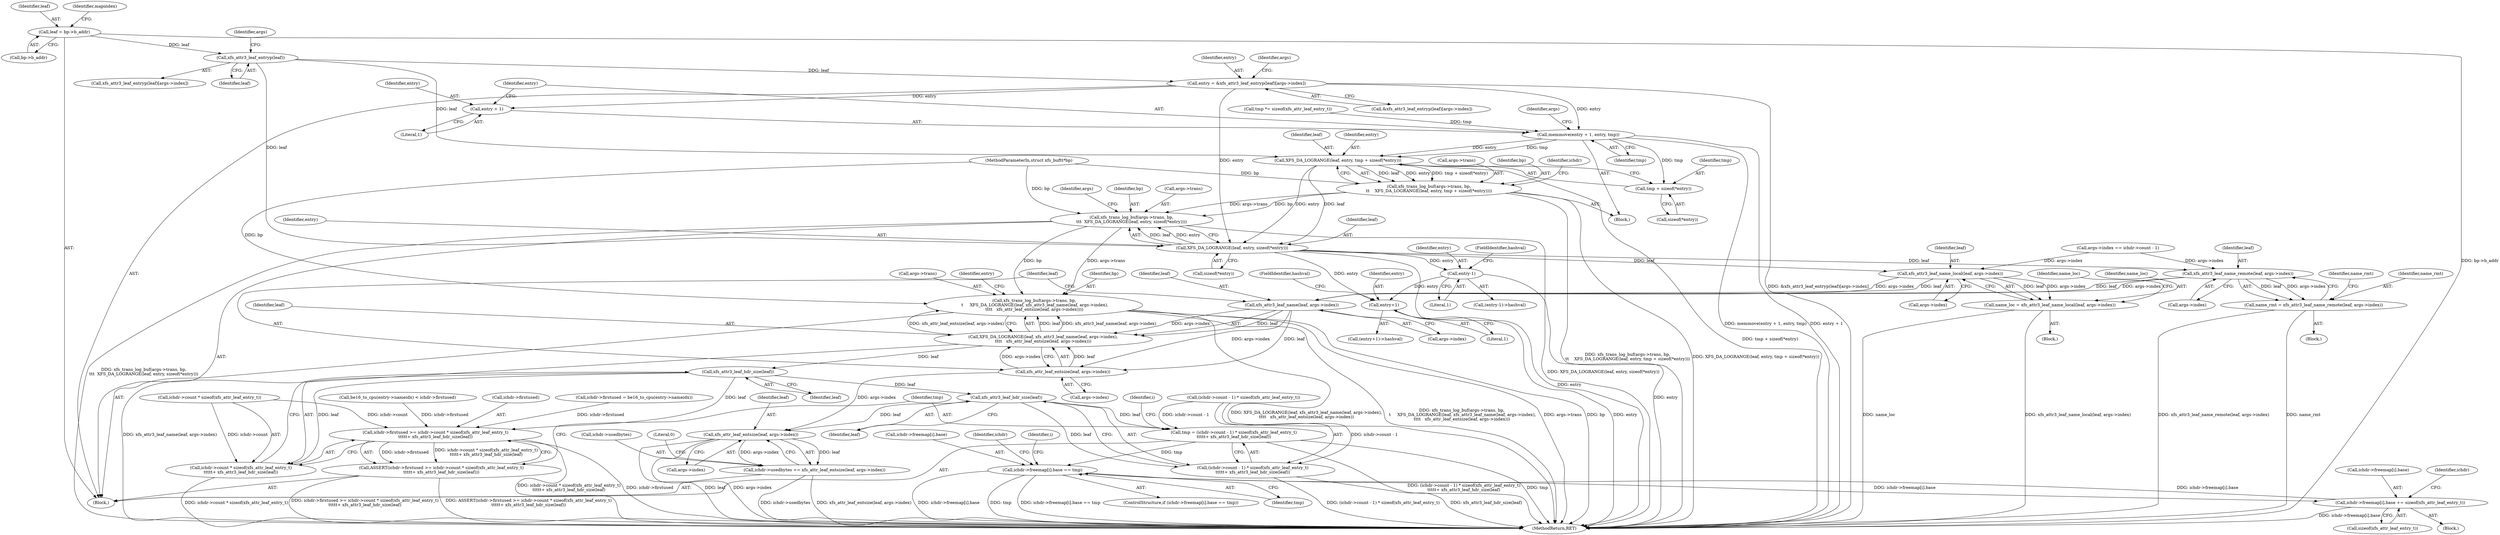 digraph "0_linux_8275cdd0e7ac550dcce2b3ef6d2fb3b808c1ae59_2@pointer" {
"1000147" [label="(Call,entry = &xfs_attr3_leaf_entryp(leaf)[args->index])"];
"1000151" [label="(Call,xfs_attr3_leaf_entryp(leaf))"];
"1000120" [label="(Call,leaf = bp->b_addr)"];
"1000178" [label="(Call,memmove(entry + 1, entry, tmp))"];
"1000189" [label="(Call,XFS_DA_LOGRANGE(leaf, entry, tmp + sizeof(*entry)))"];
"1000184" [label="(Call,xfs_trans_log_buf(args->trans, bp,\n\t\t    XFS_DA_LOGRANGE(leaf, entry, tmp + sizeof(*entry))))"];
"1000375" [label="(Call,xfs_trans_log_buf(args->trans, bp,\n\t\t\t  XFS_DA_LOGRANGE(leaf, entry, sizeof(*entry))))"];
"1000549" [label="(Call,xfs_trans_log_buf(args->trans, bp,\n \t     XFS_DA_LOGRANGE(leaf, xfs_attr3_leaf_name(leaf, args->index),\n\t\t\t\t   xfs_attr_leaf_entsize(leaf, args->index))))"];
"1000380" [label="(Call,XFS_DA_LOGRANGE(leaf, entry, sizeof(*entry)))"];
"1000400" [label="(Call,entry-1)"];
"1000422" [label="(Call,entry+1)"];
"1000435" [label="(Call,xfs_attr3_leaf_name_local(leaf, args->index))"];
"1000433" [label="(Call,name_loc = xfs_attr3_leaf_name_local(leaf, args->index))"];
"1000556" [label="(Call,xfs_attr3_leaf_name(leaf, args->index))"];
"1000554" [label="(Call,XFS_DA_LOGRANGE(leaf, xfs_attr3_leaf_name(leaf, args->index),\n\t\t\t\t   xfs_attr_leaf_entsize(leaf, args->index)))"];
"1000595" [label="(Call,xfs_attr3_leaf_hdr_size(leaf))"];
"1000584" [label="(Call,ichdr->firstused >= ichdr->count * sizeof(xfs_attr_leaf_entry_t)\n\t\t\t\t\t+ xfs_attr3_leaf_hdr_size(leaf))"];
"1000583" [label="(Call,ASSERT(ichdr->firstused >= ichdr->count * sizeof(xfs_attr_leaf_entry_t)\n\t\t\t\t\t+ xfs_attr3_leaf_hdr_size(leaf)))"];
"1000588" [label="(Call,ichdr->count * sizeof(xfs_attr_leaf_entry_t)\n\t\t\t\t\t+ xfs_attr3_leaf_hdr_size(leaf))"];
"1000608" [label="(Call,xfs_attr3_leaf_hdr_size(leaf))"];
"1000597" [label="(Call,tmp = (ichdr->count - 1) * sizeof(xfs_attr_leaf_entry_t)\n\t\t\t\t\t+ xfs_attr3_leaf_hdr_size(leaf))"];
"1000621" [label="(Call,ichdr->freemap[i].base == tmp)"];
"1000631" [label="(Call,ichdr->freemap[i].base += sizeof(xfs_attr_leaf_entry_t))"];
"1000599" [label="(Call,(ichdr->count - 1) * sizeof(xfs_attr_leaf_entry_t)\n\t\t\t\t\t+ xfs_attr3_leaf_hdr_size(leaf))"];
"1000655" [label="(Call,xfs_attr_leaf_entsize(leaf, args->index))"];
"1000651" [label="(Call,ichdr->usedbytes += xfs_attr_leaf_entsize(leaf, args->index))"];
"1000561" [label="(Call,xfs_attr_leaf_entsize(leaf, args->index))"];
"1000489" [label="(Call,xfs_attr3_leaf_name_remote(leaf, args->index))"];
"1000487" [label="(Call,name_rmt = xfs_attr3_leaf_name_remote(leaf, args->index))"];
"1000192" [label="(Call,tmp + sizeof(*entry))"];
"1000179" [label="(Call,entry + 1)"];
"1000191" [label="(Identifier,entry)"];
"1000149" [label="(Call,&xfs_attr3_leaf_entryp(leaf)[args->index])"];
"1000180" [label="(Identifier,entry)"];
"1000612" [label="(Identifier,i)"];
"1000436" [label="(Identifier,leaf)"];
"1000194" [label="(Call,sizeof(*entry))"];
"1000597" [label="(Call,tmp = (ichdr->count - 1) * sizeof(xfs_attr_leaf_entry_t)\n\t\t\t\t\t+ xfs_attr3_leaf_hdr_size(leaf))"];
"1000609" [label="(Identifier,leaf)"];
"1000600" [label="(Call,(ichdr->count - 1) * sizeof(xfs_attr_leaf_entry_t))"];
"1000150" [label="(Call,xfs_attr3_leaf_entryp(leaf)[args->index])"];
"1000550" [label="(Call,args->trans)"];
"1000154" [label="(Identifier,args)"];
"1000620" [label="(ControlStructure,if (ichdr->freemap[i].base == tmp))"];
"1000190" [label="(Identifier,leaf)"];
"1000181" [label="(Literal,1)"];
"1000151" [label="(Call,xfs_attr3_leaf_entryp(leaf))"];
"1000645" [label="(Identifier,ichdr)"];
"1000375" [label="(Call,xfs_trans_log_buf(args->trans, bp,\n\t\t\t  XFS_DA_LOGRANGE(leaf, entry, sizeof(*entry))))"];
"1000147" [label="(Call,entry = &xfs_attr3_leaf_entryp(leaf)[args->index])"];
"1000570" [label="(Identifier,entry)"];
"1000121" [label="(Identifier,leaf)"];
"1000424" [label="(Literal,1)"];
"1000491" [label="(Call,args->index)"];
"1000380" [label="(Call,XFS_DA_LOGRANGE(leaf, entry, sizeof(*entry)))"];
"1000406" [label="(Call,args->index == ichdr->count - 1)"];
"1000381" [label="(Identifier,leaf)"];
"1000656" [label="(Identifier,leaf)"];
"1000159" [label="(Identifier,args)"];
"1000555" [label="(Identifier,leaf)"];
"1000567" [label="(Call,be16_to_cpu(entry->nameidx) < ichdr->firstused)"];
"1000183" [label="(Identifier,tmp)"];
"1000651" [label="(Call,ichdr->usedbytes += xfs_attr_leaf_entsize(leaf, args->index))"];
"1000400" [label="(Call,entry-1)"];
"1000583" [label="(Call,ASSERT(ichdr->firstused >= ichdr->count * sizeof(xfs_attr_leaf_entry_t)\n\t\t\t\t\t+ xfs_attr3_leaf_hdr_size(leaf)))"];
"1000193" [label="(Identifier,tmp)"];
"1000562" [label="(Identifier,leaf)"];
"1000376" [label="(Call,args->trans)"];
"1000639" [label="(Call,sizeof(xfs_attr_leaf_entry_t))"];
"1000655" [label="(Call,xfs_attr_leaf_entsize(leaf, args->index))"];
"1000558" [label="(Call,args->index)"];
"1000435" [label="(Call,xfs_attr3_leaf_name_local(leaf, args->index))"];
"1000584" [label="(Call,ichdr->firstused >= ichdr->count * sizeof(xfs_attr_leaf_entry_t)\n\t\t\t\t\t+ xfs_attr3_leaf_hdr_size(leaf))"];
"1000486" [label="(Block,)"];
"1000422" [label="(Call,entry+1)"];
"1000402" [label="(Literal,1)"];
"1000382" [label="(Identifier,entry)"];
"1000421" [label="(Call,(entry+1)->hashval)"];
"1000188" [label="(Identifier,bp)"];
"1000622" [label="(Call,ichdr->freemap[i].base)"];
"1000423" [label="(Identifier,entry)"];
"1000199" [label="(Identifier,ichdr)"];
"1000192" [label="(Call,tmp + sizeof(*entry))"];
"1000185" [label="(Call,args->trans)"];
"1000652" [label="(Call,ichdr->usedbytes)"];
"1000120" [label="(Call,leaf = bp->b_addr)"];
"1000563" [label="(Call,args->index)"];
"1000403" [label="(FieldIdentifier,hashval)"];
"1000632" [label="(Call,ichdr->freemap[i].base)"];
"1000662" [label="(MethodReturn,RET)"];
"1000425" [label="(FieldIdentifier,hashval)"];
"1000585" [label="(Call,ichdr->firstused)"];
"1000174" [label="(Call,tmp *= sizeof(xfs_attr_leaf_entry_t))"];
"1000442" [label="(Identifier,name_loc)"];
"1000496" [label="(Identifier,name_rmt)"];
"1000488" [label="(Identifier,name_rmt)"];
"1000599" [label="(Call,(ichdr->count - 1) * sizeof(xfs_attr_leaf_entry_t)\n\t\t\t\t\t+ xfs_attr3_leaf_hdr_size(leaf))"];
"1000182" [label="(Identifier,entry)"];
"1000595" [label="(Call,xfs_attr3_leaf_hdr_size(leaf))"];
"1000635" [label="(Identifier,ichdr)"];
"1000122" [label="(Call,bp->b_addr)"];
"1000487" [label="(Call,name_rmt = xfs_attr3_leaf_name_remote(leaf, args->index))"];
"1000490" [label="(Identifier,leaf)"];
"1000179" [label="(Call,entry + 1)"];
"1000553" [label="(Identifier,bp)"];
"1000557" [label="(Identifier,leaf)"];
"1000629" [label="(Identifier,tmp)"];
"1000621" [label="(Call,ichdr->freemap[i].base == tmp)"];
"1000433" [label="(Call,name_loc = xfs_attr3_leaf_name_local(leaf, args->index))"];
"1000434" [label="(Identifier,name_loc)"];
"1000189" [label="(Call,XFS_DA_LOGRANGE(leaf, entry, tmp + sizeof(*entry)))"];
"1000399" [label="(Call,(entry-1)->hashval)"];
"1000383" [label="(Call,sizeof(*entry))"];
"1000401" [label="(Identifier,entry)"];
"1000110" [label="(Block,)"];
"1000588" [label="(Call,ichdr->count * sizeof(xfs_attr_leaf_entry_t)\n\t\t\t\t\t+ xfs_attr3_leaf_hdr_size(leaf))"];
"1000148" [label="(Identifier,entry)"];
"1000437" [label="(Call,args->index)"];
"1000184" [label="(Call,xfs_trans_log_buf(args->trans, bp,\n\t\t    XFS_DA_LOGRANGE(leaf, entry, tmp + sizeof(*entry))))"];
"1000596" [label="(Identifier,leaf)"];
"1000630" [label="(Block,)"];
"1000561" [label="(Call,xfs_attr_leaf_entsize(leaf, args->index))"];
"1000598" [label="(Identifier,tmp)"];
"1000575" [label="(Call,ichdr->firstused = be16_to_cpu(entry->nameidx))"];
"1000128" [label="(Identifier,mapindex)"];
"1000186" [label="(Identifier,args)"];
"1000489" [label="(Call,xfs_attr3_leaf_name_remote(leaf, args->index))"];
"1000164" [label="(Block,)"];
"1000556" [label="(Call,xfs_attr3_leaf_name(leaf, args->index))"];
"1000554" [label="(Call,XFS_DA_LOGRANGE(leaf, xfs_attr3_leaf_name(leaf, args->index),\n\t\t\t\t   xfs_attr_leaf_entsize(leaf, args->index)))"];
"1000618" [label="(Identifier,i)"];
"1000657" [label="(Call,args->index)"];
"1000390" [label="(Identifier,args)"];
"1000549" [label="(Call,xfs_trans_log_buf(args->trans, bp,\n \t     XFS_DA_LOGRANGE(leaf, xfs_attr3_leaf_name(leaf, args->index),\n\t\t\t\t   xfs_attr_leaf_entsize(leaf, args->index))))"];
"1000152" [label="(Identifier,leaf)"];
"1000106" [label="(MethodParameterIn,struct xfs_buf\t\t*bp)"];
"1000661" [label="(Literal,0)"];
"1000178" [label="(Call,memmove(entry + 1, entry, tmp))"];
"1000631" [label="(Call,ichdr->freemap[i].base += sizeof(xfs_attr_leaf_entry_t))"];
"1000379" [label="(Identifier,bp)"];
"1000432" [label="(Block,)"];
"1000589" [label="(Call,ichdr->count * sizeof(xfs_attr_leaf_entry_t))"];
"1000608" [label="(Call,xfs_attr3_leaf_hdr_size(leaf))"];
"1000147" -> "1000110"  [label="AST: "];
"1000147" -> "1000149"  [label="CFG: "];
"1000148" -> "1000147"  [label="AST: "];
"1000149" -> "1000147"  [label="AST: "];
"1000159" -> "1000147"  [label="CFG: "];
"1000147" -> "1000662"  [label="DDG: &xfs_attr3_leaf_entryp(leaf)[args->index]"];
"1000151" -> "1000147"  [label="DDG: leaf"];
"1000147" -> "1000178"  [label="DDG: entry"];
"1000147" -> "1000179"  [label="DDG: entry"];
"1000147" -> "1000380"  [label="DDG: entry"];
"1000151" -> "1000150"  [label="AST: "];
"1000151" -> "1000152"  [label="CFG: "];
"1000152" -> "1000151"  [label="AST: "];
"1000154" -> "1000151"  [label="CFG: "];
"1000120" -> "1000151"  [label="DDG: leaf"];
"1000151" -> "1000189"  [label="DDG: leaf"];
"1000151" -> "1000380"  [label="DDG: leaf"];
"1000120" -> "1000110"  [label="AST: "];
"1000120" -> "1000122"  [label="CFG: "];
"1000121" -> "1000120"  [label="AST: "];
"1000122" -> "1000120"  [label="AST: "];
"1000128" -> "1000120"  [label="CFG: "];
"1000120" -> "1000662"  [label="DDG: bp->b_addr"];
"1000178" -> "1000164"  [label="AST: "];
"1000178" -> "1000183"  [label="CFG: "];
"1000179" -> "1000178"  [label="AST: "];
"1000182" -> "1000178"  [label="AST: "];
"1000183" -> "1000178"  [label="AST: "];
"1000186" -> "1000178"  [label="CFG: "];
"1000178" -> "1000662"  [label="DDG: memmove(entry + 1, entry, tmp)"];
"1000178" -> "1000662"  [label="DDG: entry + 1"];
"1000174" -> "1000178"  [label="DDG: tmp"];
"1000178" -> "1000189"  [label="DDG: entry"];
"1000178" -> "1000189"  [label="DDG: tmp"];
"1000178" -> "1000192"  [label="DDG: tmp"];
"1000189" -> "1000184"  [label="AST: "];
"1000189" -> "1000192"  [label="CFG: "];
"1000190" -> "1000189"  [label="AST: "];
"1000191" -> "1000189"  [label="AST: "];
"1000192" -> "1000189"  [label="AST: "];
"1000184" -> "1000189"  [label="CFG: "];
"1000189" -> "1000662"  [label="DDG: tmp + sizeof(*entry)"];
"1000189" -> "1000184"  [label="DDG: leaf"];
"1000189" -> "1000184"  [label="DDG: entry"];
"1000189" -> "1000184"  [label="DDG: tmp + sizeof(*entry)"];
"1000189" -> "1000380"  [label="DDG: leaf"];
"1000189" -> "1000380"  [label="DDG: entry"];
"1000184" -> "1000164"  [label="AST: "];
"1000185" -> "1000184"  [label="AST: "];
"1000188" -> "1000184"  [label="AST: "];
"1000199" -> "1000184"  [label="CFG: "];
"1000184" -> "1000662"  [label="DDG: XFS_DA_LOGRANGE(leaf, entry, tmp + sizeof(*entry))"];
"1000184" -> "1000662"  [label="DDG: xfs_trans_log_buf(args->trans, bp,\n\t\t    XFS_DA_LOGRANGE(leaf, entry, tmp + sizeof(*entry)))"];
"1000106" -> "1000184"  [label="DDG: bp"];
"1000184" -> "1000375"  [label="DDG: args->trans"];
"1000184" -> "1000375"  [label="DDG: bp"];
"1000375" -> "1000110"  [label="AST: "];
"1000375" -> "1000380"  [label="CFG: "];
"1000376" -> "1000375"  [label="AST: "];
"1000379" -> "1000375"  [label="AST: "];
"1000380" -> "1000375"  [label="AST: "];
"1000390" -> "1000375"  [label="CFG: "];
"1000375" -> "1000662"  [label="DDG: xfs_trans_log_buf(args->trans, bp,\n\t\t\t  XFS_DA_LOGRANGE(leaf, entry, sizeof(*entry)))"];
"1000375" -> "1000662"  [label="DDG: XFS_DA_LOGRANGE(leaf, entry, sizeof(*entry))"];
"1000106" -> "1000375"  [label="DDG: bp"];
"1000380" -> "1000375"  [label="DDG: leaf"];
"1000380" -> "1000375"  [label="DDG: entry"];
"1000375" -> "1000549"  [label="DDG: args->trans"];
"1000375" -> "1000549"  [label="DDG: bp"];
"1000549" -> "1000110"  [label="AST: "];
"1000549" -> "1000554"  [label="CFG: "];
"1000550" -> "1000549"  [label="AST: "];
"1000553" -> "1000549"  [label="AST: "];
"1000554" -> "1000549"  [label="AST: "];
"1000570" -> "1000549"  [label="CFG: "];
"1000549" -> "1000662"  [label="DDG: args->trans"];
"1000549" -> "1000662"  [label="DDG: bp"];
"1000549" -> "1000662"  [label="DDG: XFS_DA_LOGRANGE(leaf, xfs_attr3_leaf_name(leaf, args->index),\n\t\t\t\t   xfs_attr_leaf_entsize(leaf, args->index))"];
"1000549" -> "1000662"  [label="DDG: xfs_trans_log_buf(args->trans, bp,\n \t     XFS_DA_LOGRANGE(leaf, xfs_attr3_leaf_name(leaf, args->index),\n\t\t\t\t   xfs_attr_leaf_entsize(leaf, args->index)))"];
"1000106" -> "1000549"  [label="DDG: bp"];
"1000554" -> "1000549"  [label="DDG: leaf"];
"1000554" -> "1000549"  [label="DDG: xfs_attr3_leaf_name(leaf, args->index)"];
"1000554" -> "1000549"  [label="DDG: xfs_attr_leaf_entsize(leaf, args->index)"];
"1000380" -> "1000383"  [label="CFG: "];
"1000381" -> "1000380"  [label="AST: "];
"1000382" -> "1000380"  [label="AST: "];
"1000383" -> "1000380"  [label="AST: "];
"1000380" -> "1000662"  [label="DDG: entry"];
"1000380" -> "1000400"  [label="DDG: entry"];
"1000380" -> "1000422"  [label="DDG: entry"];
"1000380" -> "1000435"  [label="DDG: leaf"];
"1000380" -> "1000489"  [label="DDG: leaf"];
"1000400" -> "1000399"  [label="AST: "];
"1000400" -> "1000402"  [label="CFG: "];
"1000401" -> "1000400"  [label="AST: "];
"1000402" -> "1000400"  [label="AST: "];
"1000403" -> "1000400"  [label="CFG: "];
"1000400" -> "1000662"  [label="DDG: entry"];
"1000400" -> "1000422"  [label="DDG: entry"];
"1000422" -> "1000421"  [label="AST: "];
"1000422" -> "1000424"  [label="CFG: "];
"1000423" -> "1000422"  [label="AST: "];
"1000424" -> "1000422"  [label="AST: "];
"1000425" -> "1000422"  [label="CFG: "];
"1000422" -> "1000662"  [label="DDG: entry"];
"1000435" -> "1000433"  [label="AST: "];
"1000435" -> "1000437"  [label="CFG: "];
"1000436" -> "1000435"  [label="AST: "];
"1000437" -> "1000435"  [label="AST: "];
"1000433" -> "1000435"  [label="CFG: "];
"1000435" -> "1000433"  [label="DDG: leaf"];
"1000435" -> "1000433"  [label="DDG: args->index"];
"1000406" -> "1000435"  [label="DDG: args->index"];
"1000435" -> "1000556"  [label="DDG: leaf"];
"1000435" -> "1000556"  [label="DDG: args->index"];
"1000433" -> "1000432"  [label="AST: "];
"1000434" -> "1000433"  [label="AST: "];
"1000442" -> "1000433"  [label="CFG: "];
"1000433" -> "1000662"  [label="DDG: name_loc"];
"1000433" -> "1000662"  [label="DDG: xfs_attr3_leaf_name_local(leaf, args->index)"];
"1000556" -> "1000554"  [label="AST: "];
"1000556" -> "1000558"  [label="CFG: "];
"1000557" -> "1000556"  [label="AST: "];
"1000558" -> "1000556"  [label="AST: "];
"1000562" -> "1000556"  [label="CFG: "];
"1000556" -> "1000554"  [label="DDG: leaf"];
"1000556" -> "1000554"  [label="DDG: args->index"];
"1000489" -> "1000556"  [label="DDG: leaf"];
"1000489" -> "1000556"  [label="DDG: args->index"];
"1000556" -> "1000561"  [label="DDG: leaf"];
"1000556" -> "1000561"  [label="DDG: args->index"];
"1000554" -> "1000561"  [label="CFG: "];
"1000555" -> "1000554"  [label="AST: "];
"1000561" -> "1000554"  [label="AST: "];
"1000554" -> "1000662"  [label="DDG: xfs_attr3_leaf_name(leaf, args->index)"];
"1000561" -> "1000554"  [label="DDG: leaf"];
"1000561" -> "1000554"  [label="DDG: args->index"];
"1000554" -> "1000595"  [label="DDG: leaf"];
"1000595" -> "1000588"  [label="AST: "];
"1000595" -> "1000596"  [label="CFG: "];
"1000596" -> "1000595"  [label="AST: "];
"1000588" -> "1000595"  [label="CFG: "];
"1000595" -> "1000584"  [label="DDG: leaf"];
"1000595" -> "1000588"  [label="DDG: leaf"];
"1000595" -> "1000608"  [label="DDG: leaf"];
"1000584" -> "1000583"  [label="AST: "];
"1000584" -> "1000588"  [label="CFG: "];
"1000585" -> "1000584"  [label="AST: "];
"1000588" -> "1000584"  [label="AST: "];
"1000583" -> "1000584"  [label="CFG: "];
"1000584" -> "1000662"  [label="DDG: ichdr->count * sizeof(xfs_attr_leaf_entry_t)\n\t\t\t\t\t+ xfs_attr3_leaf_hdr_size(leaf)"];
"1000584" -> "1000662"  [label="DDG: ichdr->firstused"];
"1000584" -> "1000583"  [label="DDG: ichdr->firstused"];
"1000584" -> "1000583"  [label="DDG: ichdr->count * sizeof(xfs_attr_leaf_entry_t)\n\t\t\t\t\t+ xfs_attr3_leaf_hdr_size(leaf)"];
"1000567" -> "1000584"  [label="DDG: ichdr->firstused"];
"1000575" -> "1000584"  [label="DDG: ichdr->firstused"];
"1000589" -> "1000584"  [label="DDG: ichdr->count"];
"1000583" -> "1000110"  [label="AST: "];
"1000598" -> "1000583"  [label="CFG: "];
"1000583" -> "1000662"  [label="DDG: ASSERT(ichdr->firstused >= ichdr->count * sizeof(xfs_attr_leaf_entry_t)\n\t\t\t\t\t+ xfs_attr3_leaf_hdr_size(leaf))"];
"1000583" -> "1000662"  [label="DDG: ichdr->firstused >= ichdr->count * sizeof(xfs_attr_leaf_entry_t)\n\t\t\t\t\t+ xfs_attr3_leaf_hdr_size(leaf)"];
"1000589" -> "1000588"  [label="AST: "];
"1000588" -> "1000662"  [label="DDG: ichdr->count * sizeof(xfs_attr_leaf_entry_t)"];
"1000589" -> "1000588"  [label="DDG: ichdr->count"];
"1000608" -> "1000599"  [label="AST: "];
"1000608" -> "1000609"  [label="CFG: "];
"1000609" -> "1000608"  [label="AST: "];
"1000599" -> "1000608"  [label="CFG: "];
"1000608" -> "1000597"  [label="DDG: leaf"];
"1000608" -> "1000599"  [label="DDG: leaf"];
"1000608" -> "1000655"  [label="DDG: leaf"];
"1000597" -> "1000110"  [label="AST: "];
"1000597" -> "1000599"  [label="CFG: "];
"1000598" -> "1000597"  [label="AST: "];
"1000599" -> "1000597"  [label="AST: "];
"1000612" -> "1000597"  [label="CFG: "];
"1000597" -> "1000662"  [label="DDG: (ichdr->count - 1) * sizeof(xfs_attr_leaf_entry_t)\n\t\t\t\t\t+ xfs_attr3_leaf_hdr_size(leaf)"];
"1000597" -> "1000662"  [label="DDG: tmp"];
"1000600" -> "1000597"  [label="DDG: ichdr->count - 1"];
"1000597" -> "1000621"  [label="DDG: tmp"];
"1000621" -> "1000620"  [label="AST: "];
"1000621" -> "1000629"  [label="CFG: "];
"1000622" -> "1000621"  [label="AST: "];
"1000629" -> "1000621"  [label="AST: "];
"1000635" -> "1000621"  [label="CFG: "];
"1000618" -> "1000621"  [label="CFG: "];
"1000621" -> "1000662"  [label="DDG: ichdr->freemap[i].base"];
"1000621" -> "1000662"  [label="DDG: tmp"];
"1000621" -> "1000662"  [label="DDG: ichdr->freemap[i].base == tmp"];
"1000631" -> "1000621"  [label="DDG: ichdr->freemap[i].base"];
"1000621" -> "1000631"  [label="DDG: ichdr->freemap[i].base"];
"1000631" -> "1000630"  [label="AST: "];
"1000631" -> "1000639"  [label="CFG: "];
"1000632" -> "1000631"  [label="AST: "];
"1000639" -> "1000631"  [label="AST: "];
"1000645" -> "1000631"  [label="CFG: "];
"1000631" -> "1000662"  [label="DDG: ichdr->freemap[i].base"];
"1000600" -> "1000599"  [label="AST: "];
"1000599" -> "1000662"  [label="DDG: (ichdr->count - 1) * sizeof(xfs_attr_leaf_entry_t)"];
"1000599" -> "1000662"  [label="DDG: xfs_attr3_leaf_hdr_size(leaf)"];
"1000600" -> "1000599"  [label="DDG: ichdr->count - 1"];
"1000655" -> "1000651"  [label="AST: "];
"1000655" -> "1000657"  [label="CFG: "];
"1000656" -> "1000655"  [label="AST: "];
"1000657" -> "1000655"  [label="AST: "];
"1000651" -> "1000655"  [label="CFG: "];
"1000655" -> "1000662"  [label="DDG: leaf"];
"1000655" -> "1000662"  [label="DDG: args->index"];
"1000655" -> "1000651"  [label="DDG: leaf"];
"1000655" -> "1000651"  [label="DDG: args->index"];
"1000561" -> "1000655"  [label="DDG: args->index"];
"1000651" -> "1000110"  [label="AST: "];
"1000652" -> "1000651"  [label="AST: "];
"1000661" -> "1000651"  [label="CFG: "];
"1000651" -> "1000662"  [label="DDG: xfs_attr_leaf_entsize(leaf, args->index)"];
"1000651" -> "1000662"  [label="DDG: ichdr->usedbytes"];
"1000561" -> "1000563"  [label="CFG: "];
"1000562" -> "1000561"  [label="AST: "];
"1000563" -> "1000561"  [label="AST: "];
"1000489" -> "1000487"  [label="AST: "];
"1000489" -> "1000491"  [label="CFG: "];
"1000490" -> "1000489"  [label="AST: "];
"1000491" -> "1000489"  [label="AST: "];
"1000487" -> "1000489"  [label="CFG: "];
"1000489" -> "1000487"  [label="DDG: leaf"];
"1000489" -> "1000487"  [label="DDG: args->index"];
"1000406" -> "1000489"  [label="DDG: args->index"];
"1000487" -> "1000486"  [label="AST: "];
"1000488" -> "1000487"  [label="AST: "];
"1000496" -> "1000487"  [label="CFG: "];
"1000487" -> "1000662"  [label="DDG: xfs_attr3_leaf_name_remote(leaf, args->index)"];
"1000487" -> "1000662"  [label="DDG: name_rmt"];
"1000192" -> "1000194"  [label="CFG: "];
"1000193" -> "1000192"  [label="AST: "];
"1000194" -> "1000192"  [label="AST: "];
"1000179" -> "1000181"  [label="CFG: "];
"1000180" -> "1000179"  [label="AST: "];
"1000181" -> "1000179"  [label="AST: "];
"1000182" -> "1000179"  [label="CFG: "];
}

